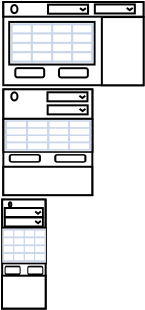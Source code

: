 <?xml version="1.0" encoding="UTF-8"?>
<dia:diagram xmlns:dia="http://www.lysator.liu.se/~alla/dia/">
  <dia:layer name="Ozadje" visible="true" connectable="true" active="true">
    <dia:object type="Standard - Box" version="0" id="O0">
      <dia:attribute name="obj_pos">
        <dia:point val="1.15,1.15"/>
      </dia:attribute>
      <dia:attribute name="obj_bb">
        <dia:rectangle val="1.1,1.1;8.2,5.35"/>
      </dia:attribute>
      <dia:attribute name="elem_corner">
        <dia:point val="1.15,1.15"/>
      </dia:attribute>
      <dia:attribute name="elem_width">
        <dia:real val="7"/>
      </dia:attribute>
      <dia:attribute name="elem_height">
        <dia:real val="4.15"/>
      </dia:attribute>
      <dia:attribute name="show_background">
        <dia:boolean val="true"/>
      </dia:attribute>
    </dia:object>
    <dia:object type="Standard - Box" version="0" id="O1">
      <dia:attribute name="obj_pos">
        <dia:point val="1.153,1.138"/>
      </dia:attribute>
      <dia:attribute name="obj_bb">
        <dia:rectangle val="1.103,1.088;8.212,1.922"/>
      </dia:attribute>
      <dia:attribute name="elem_corner">
        <dia:point val="1.153,1.138"/>
      </dia:attribute>
      <dia:attribute name="elem_width">
        <dia:real val="7.01"/>
      </dia:attribute>
      <dia:attribute name="elem_height">
        <dia:real val="0.734"/>
      </dia:attribute>
      <dia:attribute name="show_background">
        <dia:boolean val="true"/>
      </dia:attribute>
    </dia:object>
    <dia:object type="Standard - Box" version="0" id="O2">
      <dia:attribute name="obj_pos">
        <dia:point val="6.078,1.892"/>
      </dia:attribute>
      <dia:attribute name="obj_bb">
        <dia:rectangle val="6.028,1.842;8.218,5.352"/>
      </dia:attribute>
      <dia:attribute name="elem_corner">
        <dia:point val="6.078,1.892"/>
      </dia:attribute>
      <dia:attribute name="elem_width">
        <dia:real val="2.09"/>
      </dia:attribute>
      <dia:attribute name="elem_height">
        <dia:real val="3.41"/>
      </dia:attribute>
      <dia:attribute name="show_background">
        <dia:boolean val="true"/>
      </dia:attribute>
    </dia:object>
    <dia:group>
      <dia:attribute name="meta">
        <dia:composite type="dict"/>
      </dia:attribute>
      <dia:attribute name="matrix"/>
      <dia:object type="Standard - Box" version="0" id="O3">
        <dia:attribute name="obj_pos">
          <dia:point val="1.446,2.134"/>
        </dia:attribute>
        <dia:attribute name="obj_bb">
          <dia:rectangle val="1.396,2.084;5.763,4.315"/>
        </dia:attribute>
        <dia:attribute name="elem_corner">
          <dia:point val="1.446,2.134"/>
        </dia:attribute>
        <dia:attribute name="elem_width">
          <dia:real val="4.267"/>
        </dia:attribute>
        <dia:attribute name="elem_height">
          <dia:real val="2.131"/>
        </dia:attribute>
        <dia:attribute name="show_background">
          <dia:boolean val="true"/>
        </dia:attribute>
      </dia:object>
      <dia:object type="Standard - Box" version="0" id="O4">
        <dia:attribute name="obj_pos">
          <dia:point val="3.934,4.448"/>
        </dia:attribute>
        <dia:attribute name="obj_bb">
          <dia:rectangle val="3.884,4.398;5.427,4.96"/>
        </dia:attribute>
        <dia:attribute name="elem_corner">
          <dia:point val="3.934,4.448"/>
        </dia:attribute>
        <dia:attribute name="elem_width">
          <dia:real val="1.443"/>
        </dia:attribute>
        <dia:attribute name="elem_height">
          <dia:real val="0.462"/>
        </dia:attribute>
        <dia:attribute name="show_background">
          <dia:boolean val="true"/>
        </dia:attribute>
        <dia:attribute name="line_join">
          <dia:enum val="1"/>
        </dia:attribute>
        <dia:attribute name="corner_radius">
          <dia:real val="0.1"/>
        </dia:attribute>
      </dia:object>
      <dia:object type="Standard - Box" version="0" id="O5">
        <dia:attribute name="obj_pos">
          <dia:point val="1.751,4.443"/>
        </dia:attribute>
        <dia:attribute name="obj_bb">
          <dia:rectangle val="1.701,4.393;3.244,4.955"/>
        </dia:attribute>
        <dia:attribute name="elem_corner">
          <dia:point val="1.751,4.443"/>
        </dia:attribute>
        <dia:attribute name="elem_width">
          <dia:real val="1.443"/>
        </dia:attribute>
        <dia:attribute name="elem_height">
          <dia:real val="0.462"/>
        </dia:attribute>
        <dia:attribute name="show_background">
          <dia:boolean val="true"/>
        </dia:attribute>
        <dia:attribute name="line_join">
          <dia:enum val="1"/>
        </dia:attribute>
        <dia:attribute name="corner_radius">
          <dia:real val="0.1"/>
        </dia:attribute>
      </dia:object>
      <dia:group>
        <dia:attribute name="meta">
          <dia:composite type="dict"/>
        </dia:attribute>
        <dia:attribute name="matrix"/>
        <dia:group>
          <dia:attribute name="meta">
            <dia:composite type="dict"/>
          </dia:attribute>
          <dia:attribute name="matrix">
            <dia:matrix xx="1.029" xy="0" yx="0" yy="1" x0="-2.26" y0="-0.2"/>
          </dia:attribute>
          <dia:object type="Standard - Box" version="0" id="O6">
            <dia:attribute name="obj_pos">
              <dia:point val="3.721,2.456"/>
            </dia:attribute>
            <dia:attribute name="obj_bb">
              <dia:rectangle val="3.671,2.406;4.751,2.973"/>
            </dia:attribute>
            <dia:attribute name="elem_corner">
              <dia:point val="3.721,2.456"/>
            </dia:attribute>
            <dia:attribute name="elem_width">
              <dia:real val="0.981"/>
            </dia:attribute>
            <dia:attribute name="elem_height">
              <dia:real val="0.467"/>
            </dia:attribute>
            <dia:attribute name="border_color">
              <dia:color val="#cbd6eaff"/>
            </dia:attribute>
            <dia:attribute name="show_background">
              <dia:boolean val="true"/>
            </dia:attribute>
          </dia:object>
          <dia:object type="Standard - Box" version="0" id="O7">
            <dia:attribute name="obj_pos">
              <dia:point val="5.685,2.456"/>
            </dia:attribute>
            <dia:attribute name="obj_bb">
              <dia:rectangle val="5.635,2.406;6.716,2.973"/>
            </dia:attribute>
            <dia:attribute name="elem_corner">
              <dia:point val="5.685,2.456"/>
            </dia:attribute>
            <dia:attribute name="elem_width">
              <dia:real val="0.981"/>
            </dia:attribute>
            <dia:attribute name="elem_height">
              <dia:real val="0.467"/>
            </dia:attribute>
            <dia:attribute name="border_color">
              <dia:color val="#cbd6eaff"/>
            </dia:attribute>
            <dia:attribute name="show_background">
              <dia:boolean val="true"/>
            </dia:attribute>
          </dia:object>
          <dia:object type="Standard - Box" version="0" id="O8">
            <dia:attribute name="obj_pos">
              <dia:point val="4.703,2.456"/>
            </dia:attribute>
            <dia:attribute name="obj_bb">
              <dia:rectangle val="4.653,2.406;5.734,2.973"/>
            </dia:attribute>
            <dia:attribute name="elem_corner">
              <dia:point val="4.703,2.456"/>
            </dia:attribute>
            <dia:attribute name="elem_width">
              <dia:real val="0.981"/>
            </dia:attribute>
            <dia:attribute name="elem_height">
              <dia:real val="0.467"/>
            </dia:attribute>
            <dia:attribute name="border_color">
              <dia:color val="#cbd6eaff"/>
            </dia:attribute>
            <dia:attribute name="show_background">
              <dia:boolean val="true"/>
            </dia:attribute>
          </dia:object>
          <dia:object type="Standard - Box" version="0" id="O9">
            <dia:attribute name="obj_pos">
              <dia:point val="6.659,2.456"/>
            </dia:attribute>
            <dia:attribute name="obj_bb">
              <dia:rectangle val="6.609,2.406;7.689,2.973"/>
            </dia:attribute>
            <dia:attribute name="elem_corner">
              <dia:point val="6.659,2.456"/>
            </dia:attribute>
            <dia:attribute name="elem_width">
              <dia:real val="0.981"/>
            </dia:attribute>
            <dia:attribute name="elem_height">
              <dia:real val="0.467"/>
            </dia:attribute>
            <dia:attribute name="border_color">
              <dia:color val="#cbd6eaff"/>
            </dia:attribute>
            <dia:attribute name="show_background">
              <dia:boolean val="true"/>
            </dia:attribute>
          </dia:object>
        </dia:group>
        <dia:group>
          <dia:attribute name="meta">
            <dia:composite type="dict"/>
          </dia:attribute>
          <dia:attribute name="matrix">
            <dia:matrix xx="1.029" xy="0" yx="0" yy="1" x0="-2.26" y0="0.718"/>
          </dia:attribute>
          <dia:object type="Standard - Box" version="0" id="O10">
            <dia:attribute name="obj_pos">
              <dia:point val="3.721,2.456"/>
            </dia:attribute>
            <dia:attribute name="obj_bb">
              <dia:rectangle val="3.671,2.406;4.751,2.973"/>
            </dia:attribute>
            <dia:attribute name="elem_corner">
              <dia:point val="3.721,2.456"/>
            </dia:attribute>
            <dia:attribute name="elem_width">
              <dia:real val="0.981"/>
            </dia:attribute>
            <dia:attribute name="elem_height">
              <dia:real val="0.467"/>
            </dia:attribute>
            <dia:attribute name="border_color">
              <dia:color val="#cbd6eaff"/>
            </dia:attribute>
            <dia:attribute name="show_background">
              <dia:boolean val="true"/>
            </dia:attribute>
          </dia:object>
          <dia:object type="Standard - Box" version="0" id="O11">
            <dia:attribute name="obj_pos">
              <dia:point val="5.685,2.456"/>
            </dia:attribute>
            <dia:attribute name="obj_bb">
              <dia:rectangle val="5.635,2.406;6.716,2.973"/>
            </dia:attribute>
            <dia:attribute name="elem_corner">
              <dia:point val="5.685,2.456"/>
            </dia:attribute>
            <dia:attribute name="elem_width">
              <dia:real val="0.981"/>
            </dia:attribute>
            <dia:attribute name="elem_height">
              <dia:real val="0.467"/>
            </dia:attribute>
            <dia:attribute name="border_color">
              <dia:color val="#cbd6eaff"/>
            </dia:attribute>
            <dia:attribute name="show_background">
              <dia:boolean val="true"/>
            </dia:attribute>
          </dia:object>
          <dia:object type="Standard - Box" version="0" id="O12">
            <dia:attribute name="obj_pos">
              <dia:point val="4.703,2.456"/>
            </dia:attribute>
            <dia:attribute name="obj_bb">
              <dia:rectangle val="4.653,2.406;5.734,2.973"/>
            </dia:attribute>
            <dia:attribute name="elem_corner">
              <dia:point val="4.703,2.456"/>
            </dia:attribute>
            <dia:attribute name="elem_width">
              <dia:real val="0.981"/>
            </dia:attribute>
            <dia:attribute name="elem_height">
              <dia:real val="0.467"/>
            </dia:attribute>
            <dia:attribute name="border_color">
              <dia:color val="#cbd6eaff"/>
            </dia:attribute>
            <dia:attribute name="show_background">
              <dia:boolean val="true"/>
            </dia:attribute>
          </dia:object>
          <dia:object type="Standard - Box" version="0" id="O13">
            <dia:attribute name="obj_pos">
              <dia:point val="6.659,2.456"/>
            </dia:attribute>
            <dia:attribute name="obj_bb">
              <dia:rectangle val="6.609,2.406;7.689,2.973"/>
            </dia:attribute>
            <dia:attribute name="elem_corner">
              <dia:point val="6.659,2.456"/>
            </dia:attribute>
            <dia:attribute name="elem_width">
              <dia:real val="0.981"/>
            </dia:attribute>
            <dia:attribute name="elem_height">
              <dia:real val="0.467"/>
            </dia:attribute>
            <dia:attribute name="border_color">
              <dia:color val="#cbd6eaff"/>
            </dia:attribute>
            <dia:attribute name="show_background">
              <dia:boolean val="true"/>
            </dia:attribute>
          </dia:object>
        </dia:group>
        <dia:group>
          <dia:attribute name="meta">
            <dia:composite type="dict"/>
          </dia:attribute>
          <dia:attribute name="matrix">
            <dia:matrix xx="1.029" xy="0" yx="0" yy="1" x0="-2.26" y0="0.256"/>
          </dia:attribute>
          <dia:object type="Standard - Box" version="0" id="O14">
            <dia:attribute name="obj_pos">
              <dia:point val="3.721,2.456"/>
            </dia:attribute>
            <dia:attribute name="obj_bb">
              <dia:rectangle val="3.671,2.406;4.751,2.973"/>
            </dia:attribute>
            <dia:attribute name="elem_corner">
              <dia:point val="3.721,2.456"/>
            </dia:attribute>
            <dia:attribute name="elem_width">
              <dia:real val="0.981"/>
            </dia:attribute>
            <dia:attribute name="elem_height">
              <dia:real val="0.467"/>
            </dia:attribute>
            <dia:attribute name="border_color">
              <dia:color val="#cbd6eaff"/>
            </dia:attribute>
            <dia:attribute name="show_background">
              <dia:boolean val="true"/>
            </dia:attribute>
          </dia:object>
          <dia:object type="Standard - Box" version="0" id="O15">
            <dia:attribute name="obj_pos">
              <dia:point val="5.685,2.456"/>
            </dia:attribute>
            <dia:attribute name="obj_bb">
              <dia:rectangle val="5.635,2.406;6.716,2.973"/>
            </dia:attribute>
            <dia:attribute name="elem_corner">
              <dia:point val="5.685,2.456"/>
            </dia:attribute>
            <dia:attribute name="elem_width">
              <dia:real val="0.981"/>
            </dia:attribute>
            <dia:attribute name="elem_height">
              <dia:real val="0.467"/>
            </dia:attribute>
            <dia:attribute name="border_color">
              <dia:color val="#cbd6eaff"/>
            </dia:attribute>
            <dia:attribute name="show_background">
              <dia:boolean val="true"/>
            </dia:attribute>
          </dia:object>
          <dia:object type="Standard - Box" version="0" id="O16">
            <dia:attribute name="obj_pos">
              <dia:point val="4.703,2.456"/>
            </dia:attribute>
            <dia:attribute name="obj_bb">
              <dia:rectangle val="4.653,2.406;5.734,2.973"/>
            </dia:attribute>
            <dia:attribute name="elem_corner">
              <dia:point val="4.703,2.456"/>
            </dia:attribute>
            <dia:attribute name="elem_width">
              <dia:real val="0.981"/>
            </dia:attribute>
            <dia:attribute name="elem_height">
              <dia:real val="0.467"/>
            </dia:attribute>
            <dia:attribute name="border_color">
              <dia:color val="#cbd6eaff"/>
            </dia:attribute>
            <dia:attribute name="show_background">
              <dia:boolean val="true"/>
            </dia:attribute>
          </dia:object>
          <dia:object type="Standard - Box" version="0" id="O17">
            <dia:attribute name="obj_pos">
              <dia:point val="6.659,2.456"/>
            </dia:attribute>
            <dia:attribute name="obj_bb">
              <dia:rectangle val="6.609,2.406;7.689,2.973"/>
            </dia:attribute>
            <dia:attribute name="elem_corner">
              <dia:point val="6.659,2.456"/>
            </dia:attribute>
            <dia:attribute name="elem_width">
              <dia:real val="0.981"/>
            </dia:attribute>
            <dia:attribute name="elem_height">
              <dia:real val="0.467"/>
            </dia:attribute>
            <dia:attribute name="border_color">
              <dia:color val="#cbd6eaff"/>
            </dia:attribute>
            <dia:attribute name="show_background">
              <dia:boolean val="true"/>
            </dia:attribute>
          </dia:object>
        </dia:group>
        <dia:group>
          <dia:attribute name="meta">
            <dia:composite type="dict"/>
          </dia:attribute>
          <dia:attribute name="matrix">
            <dia:matrix xx="1.029" xy="0" yx="0" yy="1" x0="-2.26" y0="1.195"/>
          </dia:attribute>
          <dia:object type="Standard - Box" version="0" id="O18">
            <dia:attribute name="obj_pos">
              <dia:point val="3.721,2.456"/>
            </dia:attribute>
            <dia:attribute name="obj_bb">
              <dia:rectangle val="3.671,2.406;4.751,2.973"/>
            </dia:attribute>
            <dia:attribute name="elem_corner">
              <dia:point val="3.721,2.456"/>
            </dia:attribute>
            <dia:attribute name="elem_width">
              <dia:real val="0.981"/>
            </dia:attribute>
            <dia:attribute name="elem_height">
              <dia:real val="0.467"/>
            </dia:attribute>
            <dia:attribute name="border_color">
              <dia:color val="#cbd6eaff"/>
            </dia:attribute>
            <dia:attribute name="show_background">
              <dia:boolean val="true"/>
            </dia:attribute>
          </dia:object>
          <dia:object type="Standard - Box" version="0" id="O19">
            <dia:attribute name="obj_pos">
              <dia:point val="5.685,2.456"/>
            </dia:attribute>
            <dia:attribute name="obj_bb">
              <dia:rectangle val="5.635,2.406;6.716,2.973"/>
            </dia:attribute>
            <dia:attribute name="elem_corner">
              <dia:point val="5.685,2.456"/>
            </dia:attribute>
            <dia:attribute name="elem_width">
              <dia:real val="0.981"/>
            </dia:attribute>
            <dia:attribute name="elem_height">
              <dia:real val="0.467"/>
            </dia:attribute>
            <dia:attribute name="border_color">
              <dia:color val="#cbd6eaff"/>
            </dia:attribute>
            <dia:attribute name="show_background">
              <dia:boolean val="true"/>
            </dia:attribute>
          </dia:object>
          <dia:object type="Standard - Box" version="0" id="O20">
            <dia:attribute name="obj_pos">
              <dia:point val="4.703,2.456"/>
            </dia:attribute>
            <dia:attribute name="obj_bb">
              <dia:rectangle val="4.653,2.406;5.734,2.973"/>
            </dia:attribute>
            <dia:attribute name="elem_corner">
              <dia:point val="4.703,2.456"/>
            </dia:attribute>
            <dia:attribute name="elem_width">
              <dia:real val="0.981"/>
            </dia:attribute>
            <dia:attribute name="elem_height">
              <dia:real val="0.467"/>
            </dia:attribute>
            <dia:attribute name="border_color">
              <dia:color val="#cbd6eaff"/>
            </dia:attribute>
            <dia:attribute name="show_background">
              <dia:boolean val="true"/>
            </dia:attribute>
          </dia:object>
          <dia:object type="Standard - Box" version="0" id="O21">
            <dia:attribute name="obj_pos">
              <dia:point val="6.659,2.456"/>
            </dia:attribute>
            <dia:attribute name="obj_bb">
              <dia:rectangle val="6.609,2.406;7.689,2.973"/>
            </dia:attribute>
            <dia:attribute name="elem_corner">
              <dia:point val="6.659,2.456"/>
            </dia:attribute>
            <dia:attribute name="elem_width">
              <dia:real val="0.981"/>
            </dia:attribute>
            <dia:attribute name="elem_height">
              <dia:real val="0.467"/>
            </dia:attribute>
            <dia:attribute name="border_color">
              <dia:color val="#cbd6eaff"/>
            </dia:attribute>
            <dia:attribute name="show_background">
              <dia:boolean val="true"/>
            </dia:attribute>
          </dia:object>
        </dia:group>
      </dia:group>
    </dia:group>
    <dia:group>
      <dia:attribute name="meta">
        <dia:composite type="dict"/>
      </dia:attribute>
      <dia:attribute name="matrix"/>
      <dia:object type="Standard - Box" version="0" id="O22">
        <dia:attribute name="obj_pos">
          <dia:point val="3.387,1.271"/>
        </dia:attribute>
        <dia:attribute name="obj_bb">
          <dia:rectangle val="3.337,1.221;5.437,1.773"/>
        </dia:attribute>
        <dia:attribute name="elem_corner">
          <dia:point val="3.387,1.271"/>
        </dia:attribute>
        <dia:attribute name="elem_width">
          <dia:real val="2.0"/>
        </dia:attribute>
        <dia:attribute name="elem_height">
          <dia:real val="0.452"/>
        </dia:attribute>
        <dia:attribute name="show_background">
          <dia:boolean val="true"/>
        </dia:attribute>
      </dia:object>
      <dia:object type="Standard - PolyLine" version="0" id="O23">
        <dia:attribute name="obj_pos">
          <dia:point val="4.984,1.446"/>
        </dia:attribute>
        <dia:attribute name="obj_bb">
          <dia:rectangle val="4.914,1.375;5.347,1.622"/>
        </dia:attribute>
        <dia:attribute name="poly_points">
          <dia:point val="4.984,1.446"/>
          <dia:point val="5.133,1.559"/>
          <dia:point val="5.277,1.446"/>
        </dia:attribute>
      </dia:object>
    </dia:group>
    <dia:group>
      <dia:attribute name="meta">
        <dia:composite type="dict"/>
      </dia:attribute>
      <dia:attribute name="matrix"/>
      <dia:object type="Standard - Box" version="0" id="O24">
        <dia:attribute name="obj_pos">
          <dia:point val="5.726,1.259"/>
        </dia:attribute>
        <dia:attribute name="obj_bb">
          <dia:rectangle val="5.676,1.209;7.776,1.761"/>
        </dia:attribute>
        <dia:attribute name="elem_corner">
          <dia:point val="5.726,1.259"/>
        </dia:attribute>
        <dia:attribute name="elem_width">
          <dia:real val="2.0"/>
        </dia:attribute>
        <dia:attribute name="elem_height">
          <dia:real val="0.452"/>
        </dia:attribute>
        <dia:attribute name="show_background">
          <dia:boolean val="true"/>
        </dia:attribute>
      </dia:object>
      <dia:object type="Standard - PolyLine" version="0" id="O25">
        <dia:attribute name="obj_pos">
          <dia:point val="7.323,1.434"/>
        </dia:attribute>
        <dia:attribute name="obj_bb">
          <dia:rectangle val="7.253,1.363;7.686,1.61"/>
        </dia:attribute>
        <dia:attribute name="poly_points">
          <dia:point val="7.323,1.434"/>
          <dia:point val="7.472,1.546"/>
          <dia:point val="7.616,1.434"/>
        </dia:attribute>
      </dia:object>
    </dia:group>
    <dia:object type="Standard - Ellipse" version="0" id="O26">
      <dia:attribute name="obj_pos">
        <dia:point val="1.546,1.29"/>
      </dia:attribute>
      <dia:attribute name="obj_bb">
        <dia:rectangle val="1.496,1.24;1.906,1.747"/>
      </dia:attribute>
      <dia:attribute name="elem_corner">
        <dia:point val="1.546,1.29"/>
      </dia:attribute>
      <dia:attribute name="elem_width">
        <dia:real val="0.311"/>
      </dia:attribute>
      <dia:attribute name="elem_height">
        <dia:real val="0.407"/>
      </dia:attribute>
    </dia:object>
    <dia:object type="Standard - Box" version="0" id="O27">
      <dia:attribute name="obj_pos">
        <dia:point val="1.152,5.516"/>
      </dia:attribute>
      <dia:attribute name="obj_bb">
        <dia:rectangle val="1.102,5.466;5.652,10.842"/>
      </dia:attribute>
      <dia:attribute name="elem_corner">
        <dia:point val="1.152,5.516"/>
      </dia:attribute>
      <dia:attribute name="elem_width">
        <dia:real val="4.45"/>
      </dia:attribute>
      <dia:attribute name="elem_height">
        <dia:real val="5.276"/>
      </dia:attribute>
      <dia:attribute name="show_background">
        <dia:boolean val="true"/>
      </dia:attribute>
    </dia:object>
    <dia:object type="Standard - Box" version="0" id="O28">
      <dia:attribute name="obj_pos">
        <dia:point val="1.155,5.503"/>
      </dia:attribute>
      <dia:attribute name="obj_bb">
        <dia:rectangle val="1.105,5.453;5.652,7.024"/>
      </dia:attribute>
      <dia:attribute name="elem_corner">
        <dia:point val="1.155,5.503"/>
      </dia:attribute>
      <dia:attribute name="elem_width">
        <dia:real val="4.447"/>
      </dia:attribute>
      <dia:attribute name="elem_height">
        <dia:real val="1.471"/>
      </dia:attribute>
      <dia:attribute name="show_background">
        <dia:boolean val="true"/>
      </dia:attribute>
    </dia:object>
    <dia:object type="Standard - Box" version="0" id="O29">
      <dia:attribute name="obj_pos">
        <dia:point val="1.15,9.376"/>
      </dia:attribute>
      <dia:attribute name="obj_bb">
        <dia:rectangle val="1.1,9.326;5.647,10.845"/>
      </dia:attribute>
      <dia:attribute name="elem_corner">
        <dia:point val="1.15,9.376"/>
      </dia:attribute>
      <dia:attribute name="elem_width">
        <dia:real val="4.447"/>
      </dia:attribute>
      <dia:attribute name="elem_height">
        <dia:real val="1.419"/>
      </dia:attribute>
      <dia:attribute name="show_background">
        <dia:boolean val="true"/>
      </dia:attribute>
    </dia:object>
    <dia:group>
      <dia:attribute name="meta">
        <dia:composite type="dict"/>
      </dia:attribute>
      <dia:attribute name="matrix">
        <dia:matrix xx="1.043" xy="0" yx="0" yy="0.773" x0="-0.355" y0="1.968"/>
      </dia:attribute>
      <dia:object type="Standard - Box" version="0" id="O30">
        <dia:attribute name="obj_pos">
          <dia:point val="1.448,6.499"/>
        </dia:attribute>
        <dia:attribute name="obj_bb">
          <dia:rectangle val="1.398,6.449;5.765,8.68"/>
        </dia:attribute>
        <dia:attribute name="elem_corner">
          <dia:point val="1.448,6.499"/>
        </dia:attribute>
        <dia:attribute name="elem_width">
          <dia:real val="4.267"/>
        </dia:attribute>
        <dia:attribute name="elem_height">
          <dia:real val="2.131"/>
        </dia:attribute>
        <dia:attribute name="show_background">
          <dia:boolean val="true"/>
        </dia:attribute>
      </dia:object>
      <dia:object type="Standard - Box" version="0" id="O31">
        <dia:attribute name="obj_pos">
          <dia:point val="3.936,8.813"/>
        </dia:attribute>
        <dia:attribute name="obj_bb">
          <dia:rectangle val="3.886,8.763;5.429,9.326"/>
        </dia:attribute>
        <dia:attribute name="elem_corner">
          <dia:point val="3.936,8.813"/>
        </dia:attribute>
        <dia:attribute name="elem_width">
          <dia:real val="1.443"/>
        </dia:attribute>
        <dia:attribute name="elem_height">
          <dia:real val="0.462"/>
        </dia:attribute>
        <dia:attribute name="show_background">
          <dia:boolean val="true"/>
        </dia:attribute>
        <dia:attribute name="line_join">
          <dia:enum val="1"/>
        </dia:attribute>
        <dia:attribute name="corner_radius">
          <dia:real val="0.1"/>
        </dia:attribute>
      </dia:object>
      <dia:object type="Standard - Box" version="0" id="O32">
        <dia:attribute name="obj_pos">
          <dia:point val="1.754,8.808"/>
        </dia:attribute>
        <dia:attribute name="obj_bb">
          <dia:rectangle val="1.704,8.758;3.247,9.321"/>
        </dia:attribute>
        <dia:attribute name="elem_corner">
          <dia:point val="1.754,8.808"/>
        </dia:attribute>
        <dia:attribute name="elem_width">
          <dia:real val="1.443"/>
        </dia:attribute>
        <dia:attribute name="elem_height">
          <dia:real val="0.462"/>
        </dia:attribute>
        <dia:attribute name="show_background">
          <dia:boolean val="true"/>
        </dia:attribute>
        <dia:attribute name="line_join">
          <dia:enum val="1"/>
        </dia:attribute>
        <dia:attribute name="corner_radius">
          <dia:real val="0.1"/>
        </dia:attribute>
      </dia:object>
      <dia:group>
        <dia:attribute name="meta">
          <dia:composite type="dict"/>
        </dia:attribute>
        <dia:attribute name="matrix"/>
        <dia:group>
          <dia:attribute name="meta">
            <dia:composite type="dict"/>
          </dia:attribute>
          <dia:attribute name="matrix">
            <dia:matrix xx="1.029" xy="0" yx="0" yy="1" x0="-2.257" y0="4.165"/>
          </dia:attribute>
          <dia:object type="Standard - Box" version="0" id="O33">
            <dia:attribute name="obj_pos">
              <dia:point val="3.721,2.456"/>
            </dia:attribute>
            <dia:attribute name="obj_bb">
              <dia:rectangle val="3.671,2.406;4.751,2.973"/>
            </dia:attribute>
            <dia:attribute name="elem_corner">
              <dia:point val="3.721,2.456"/>
            </dia:attribute>
            <dia:attribute name="elem_width">
              <dia:real val="0.981"/>
            </dia:attribute>
            <dia:attribute name="elem_height">
              <dia:real val="0.467"/>
            </dia:attribute>
            <dia:attribute name="border_color">
              <dia:color val="#cbd6eaff"/>
            </dia:attribute>
            <dia:attribute name="show_background">
              <dia:boolean val="true"/>
            </dia:attribute>
          </dia:object>
          <dia:object type="Standard - Box" version="0" id="O34">
            <dia:attribute name="obj_pos">
              <dia:point val="5.685,2.456"/>
            </dia:attribute>
            <dia:attribute name="obj_bb">
              <dia:rectangle val="5.635,2.406;6.716,2.973"/>
            </dia:attribute>
            <dia:attribute name="elem_corner">
              <dia:point val="5.685,2.456"/>
            </dia:attribute>
            <dia:attribute name="elem_width">
              <dia:real val="0.981"/>
            </dia:attribute>
            <dia:attribute name="elem_height">
              <dia:real val="0.467"/>
            </dia:attribute>
            <dia:attribute name="border_color">
              <dia:color val="#cbd6eaff"/>
            </dia:attribute>
            <dia:attribute name="show_background">
              <dia:boolean val="true"/>
            </dia:attribute>
          </dia:object>
          <dia:object type="Standard - Box" version="0" id="O35">
            <dia:attribute name="obj_pos">
              <dia:point val="4.703,2.456"/>
            </dia:attribute>
            <dia:attribute name="obj_bb">
              <dia:rectangle val="4.653,2.406;5.734,2.973"/>
            </dia:attribute>
            <dia:attribute name="elem_corner">
              <dia:point val="4.703,2.456"/>
            </dia:attribute>
            <dia:attribute name="elem_width">
              <dia:real val="0.981"/>
            </dia:attribute>
            <dia:attribute name="elem_height">
              <dia:real val="0.467"/>
            </dia:attribute>
            <dia:attribute name="border_color">
              <dia:color val="#cbd6eaff"/>
            </dia:attribute>
            <dia:attribute name="show_background">
              <dia:boolean val="true"/>
            </dia:attribute>
          </dia:object>
          <dia:object type="Standard - Box" version="0" id="O36">
            <dia:attribute name="obj_pos">
              <dia:point val="6.659,2.456"/>
            </dia:attribute>
            <dia:attribute name="obj_bb">
              <dia:rectangle val="6.609,2.406;7.689,2.973"/>
            </dia:attribute>
            <dia:attribute name="elem_corner">
              <dia:point val="6.659,2.456"/>
            </dia:attribute>
            <dia:attribute name="elem_width">
              <dia:real val="0.981"/>
            </dia:attribute>
            <dia:attribute name="elem_height">
              <dia:real val="0.467"/>
            </dia:attribute>
            <dia:attribute name="border_color">
              <dia:color val="#cbd6eaff"/>
            </dia:attribute>
            <dia:attribute name="show_background">
              <dia:boolean val="true"/>
            </dia:attribute>
          </dia:object>
        </dia:group>
        <dia:group>
          <dia:attribute name="meta">
            <dia:composite type="dict"/>
          </dia:attribute>
          <dia:attribute name="matrix">
            <dia:matrix xx="1.029" xy="0" yx="0" yy="1" x0="-2.257" y0="5.084"/>
          </dia:attribute>
          <dia:object type="Standard - Box" version="0" id="O37">
            <dia:attribute name="obj_pos">
              <dia:point val="3.721,2.456"/>
            </dia:attribute>
            <dia:attribute name="obj_bb">
              <dia:rectangle val="3.671,2.406;4.751,2.973"/>
            </dia:attribute>
            <dia:attribute name="elem_corner">
              <dia:point val="3.721,2.456"/>
            </dia:attribute>
            <dia:attribute name="elem_width">
              <dia:real val="0.981"/>
            </dia:attribute>
            <dia:attribute name="elem_height">
              <dia:real val="0.467"/>
            </dia:attribute>
            <dia:attribute name="border_color">
              <dia:color val="#cbd6eaff"/>
            </dia:attribute>
            <dia:attribute name="show_background">
              <dia:boolean val="true"/>
            </dia:attribute>
          </dia:object>
          <dia:object type="Standard - Box" version="0" id="O38">
            <dia:attribute name="obj_pos">
              <dia:point val="5.685,2.456"/>
            </dia:attribute>
            <dia:attribute name="obj_bb">
              <dia:rectangle val="5.635,2.406;6.716,2.973"/>
            </dia:attribute>
            <dia:attribute name="elem_corner">
              <dia:point val="5.685,2.456"/>
            </dia:attribute>
            <dia:attribute name="elem_width">
              <dia:real val="0.981"/>
            </dia:attribute>
            <dia:attribute name="elem_height">
              <dia:real val="0.467"/>
            </dia:attribute>
            <dia:attribute name="border_color">
              <dia:color val="#cbd6eaff"/>
            </dia:attribute>
            <dia:attribute name="show_background">
              <dia:boolean val="true"/>
            </dia:attribute>
          </dia:object>
          <dia:object type="Standard - Box" version="0" id="O39">
            <dia:attribute name="obj_pos">
              <dia:point val="4.703,2.456"/>
            </dia:attribute>
            <dia:attribute name="obj_bb">
              <dia:rectangle val="4.653,2.406;5.734,2.973"/>
            </dia:attribute>
            <dia:attribute name="elem_corner">
              <dia:point val="4.703,2.456"/>
            </dia:attribute>
            <dia:attribute name="elem_width">
              <dia:real val="0.981"/>
            </dia:attribute>
            <dia:attribute name="elem_height">
              <dia:real val="0.467"/>
            </dia:attribute>
            <dia:attribute name="border_color">
              <dia:color val="#cbd6eaff"/>
            </dia:attribute>
            <dia:attribute name="show_background">
              <dia:boolean val="true"/>
            </dia:attribute>
          </dia:object>
          <dia:object type="Standard - Box" version="0" id="O40">
            <dia:attribute name="obj_pos">
              <dia:point val="6.659,2.456"/>
            </dia:attribute>
            <dia:attribute name="obj_bb">
              <dia:rectangle val="6.609,2.406;7.689,2.973"/>
            </dia:attribute>
            <dia:attribute name="elem_corner">
              <dia:point val="6.659,2.456"/>
            </dia:attribute>
            <dia:attribute name="elem_width">
              <dia:real val="0.981"/>
            </dia:attribute>
            <dia:attribute name="elem_height">
              <dia:real val="0.467"/>
            </dia:attribute>
            <dia:attribute name="border_color">
              <dia:color val="#cbd6eaff"/>
            </dia:attribute>
            <dia:attribute name="show_background">
              <dia:boolean val="true"/>
            </dia:attribute>
          </dia:object>
        </dia:group>
        <dia:group>
          <dia:attribute name="meta">
            <dia:composite type="dict"/>
          </dia:attribute>
          <dia:attribute name="matrix">
            <dia:matrix xx="1.029" xy="0" yx="0" yy="1" x0="-2.257" y0="4.621"/>
          </dia:attribute>
          <dia:object type="Standard - Box" version="0" id="O41">
            <dia:attribute name="obj_pos">
              <dia:point val="3.721,2.456"/>
            </dia:attribute>
            <dia:attribute name="obj_bb">
              <dia:rectangle val="3.671,2.406;4.751,2.973"/>
            </dia:attribute>
            <dia:attribute name="elem_corner">
              <dia:point val="3.721,2.456"/>
            </dia:attribute>
            <dia:attribute name="elem_width">
              <dia:real val="0.981"/>
            </dia:attribute>
            <dia:attribute name="elem_height">
              <dia:real val="0.467"/>
            </dia:attribute>
            <dia:attribute name="border_color">
              <dia:color val="#cbd6eaff"/>
            </dia:attribute>
            <dia:attribute name="show_background">
              <dia:boolean val="true"/>
            </dia:attribute>
          </dia:object>
          <dia:object type="Standard - Box" version="0" id="O42">
            <dia:attribute name="obj_pos">
              <dia:point val="5.685,2.456"/>
            </dia:attribute>
            <dia:attribute name="obj_bb">
              <dia:rectangle val="5.635,2.406;6.716,2.973"/>
            </dia:attribute>
            <dia:attribute name="elem_corner">
              <dia:point val="5.685,2.456"/>
            </dia:attribute>
            <dia:attribute name="elem_width">
              <dia:real val="0.981"/>
            </dia:attribute>
            <dia:attribute name="elem_height">
              <dia:real val="0.467"/>
            </dia:attribute>
            <dia:attribute name="border_color">
              <dia:color val="#cbd6eaff"/>
            </dia:attribute>
            <dia:attribute name="show_background">
              <dia:boolean val="true"/>
            </dia:attribute>
          </dia:object>
          <dia:object type="Standard - Box" version="0" id="O43">
            <dia:attribute name="obj_pos">
              <dia:point val="4.703,2.456"/>
            </dia:attribute>
            <dia:attribute name="obj_bb">
              <dia:rectangle val="4.653,2.406;5.734,2.973"/>
            </dia:attribute>
            <dia:attribute name="elem_corner">
              <dia:point val="4.703,2.456"/>
            </dia:attribute>
            <dia:attribute name="elem_width">
              <dia:real val="0.981"/>
            </dia:attribute>
            <dia:attribute name="elem_height">
              <dia:real val="0.467"/>
            </dia:attribute>
            <dia:attribute name="border_color">
              <dia:color val="#cbd6eaff"/>
            </dia:attribute>
            <dia:attribute name="show_background">
              <dia:boolean val="true"/>
            </dia:attribute>
          </dia:object>
          <dia:object type="Standard - Box" version="0" id="O44">
            <dia:attribute name="obj_pos">
              <dia:point val="6.659,2.456"/>
            </dia:attribute>
            <dia:attribute name="obj_bb">
              <dia:rectangle val="6.609,2.406;7.689,2.973"/>
            </dia:attribute>
            <dia:attribute name="elem_corner">
              <dia:point val="6.659,2.456"/>
            </dia:attribute>
            <dia:attribute name="elem_width">
              <dia:real val="0.981"/>
            </dia:attribute>
            <dia:attribute name="elem_height">
              <dia:real val="0.467"/>
            </dia:attribute>
            <dia:attribute name="border_color">
              <dia:color val="#cbd6eaff"/>
            </dia:attribute>
            <dia:attribute name="show_background">
              <dia:boolean val="true"/>
            </dia:attribute>
          </dia:object>
        </dia:group>
        <dia:group>
          <dia:attribute name="meta">
            <dia:composite type="dict"/>
          </dia:attribute>
          <dia:attribute name="matrix">
            <dia:matrix xx="1.029" xy="0" yx="0" yy="1" x0="-2.257" y0="5.56"/>
          </dia:attribute>
          <dia:object type="Standard - Box" version="0" id="O45">
            <dia:attribute name="obj_pos">
              <dia:point val="3.721,2.456"/>
            </dia:attribute>
            <dia:attribute name="obj_bb">
              <dia:rectangle val="3.671,2.406;4.751,2.973"/>
            </dia:attribute>
            <dia:attribute name="elem_corner">
              <dia:point val="3.721,2.456"/>
            </dia:attribute>
            <dia:attribute name="elem_width">
              <dia:real val="0.981"/>
            </dia:attribute>
            <dia:attribute name="elem_height">
              <dia:real val="0.467"/>
            </dia:attribute>
            <dia:attribute name="border_color">
              <dia:color val="#cbd6eaff"/>
            </dia:attribute>
            <dia:attribute name="show_background">
              <dia:boolean val="true"/>
            </dia:attribute>
          </dia:object>
          <dia:object type="Standard - Box" version="0" id="O46">
            <dia:attribute name="obj_pos">
              <dia:point val="5.685,2.456"/>
            </dia:attribute>
            <dia:attribute name="obj_bb">
              <dia:rectangle val="5.635,2.406;6.716,2.973"/>
            </dia:attribute>
            <dia:attribute name="elem_corner">
              <dia:point val="5.685,2.456"/>
            </dia:attribute>
            <dia:attribute name="elem_width">
              <dia:real val="0.981"/>
            </dia:attribute>
            <dia:attribute name="elem_height">
              <dia:real val="0.467"/>
            </dia:attribute>
            <dia:attribute name="border_color">
              <dia:color val="#cbd6eaff"/>
            </dia:attribute>
            <dia:attribute name="show_background">
              <dia:boolean val="true"/>
            </dia:attribute>
          </dia:object>
          <dia:object type="Standard - Box" version="0" id="O47">
            <dia:attribute name="obj_pos">
              <dia:point val="4.703,2.456"/>
            </dia:attribute>
            <dia:attribute name="obj_bb">
              <dia:rectangle val="4.653,2.406;5.734,2.973"/>
            </dia:attribute>
            <dia:attribute name="elem_corner">
              <dia:point val="4.703,2.456"/>
            </dia:attribute>
            <dia:attribute name="elem_width">
              <dia:real val="0.981"/>
            </dia:attribute>
            <dia:attribute name="elem_height">
              <dia:real val="0.467"/>
            </dia:attribute>
            <dia:attribute name="border_color">
              <dia:color val="#cbd6eaff"/>
            </dia:attribute>
            <dia:attribute name="show_background">
              <dia:boolean val="true"/>
            </dia:attribute>
          </dia:object>
          <dia:object type="Standard - Box" version="0" id="O48">
            <dia:attribute name="obj_pos">
              <dia:point val="6.659,2.456"/>
            </dia:attribute>
            <dia:attribute name="obj_bb">
              <dia:rectangle val="6.609,2.406;7.689,2.973"/>
            </dia:attribute>
            <dia:attribute name="elem_corner">
              <dia:point val="6.659,2.456"/>
            </dia:attribute>
            <dia:attribute name="elem_width">
              <dia:real val="0.981"/>
            </dia:attribute>
            <dia:attribute name="elem_height">
              <dia:real val="0.467"/>
            </dia:attribute>
            <dia:attribute name="border_color">
              <dia:color val="#cbd6eaff"/>
            </dia:attribute>
            <dia:attribute name="show_background">
              <dia:boolean val="true"/>
            </dia:attribute>
          </dia:object>
        </dia:group>
      </dia:group>
    </dia:group>
    <dia:group>
      <dia:attribute name="meta">
        <dia:composite type="dict"/>
      </dia:attribute>
      <dia:attribute name="matrix"/>
      <dia:object type="Standard - Box" version="0" id="O49">
        <dia:attribute name="obj_pos">
          <dia:point val="3.358,5.652"/>
        </dia:attribute>
        <dia:attribute name="obj_bb">
          <dia:rectangle val="3.308,5.602;5.408,6.154"/>
        </dia:attribute>
        <dia:attribute name="elem_corner">
          <dia:point val="3.358,5.652"/>
        </dia:attribute>
        <dia:attribute name="elem_width">
          <dia:real val="2.0"/>
        </dia:attribute>
        <dia:attribute name="elem_height">
          <dia:real val="0.452"/>
        </dia:attribute>
        <dia:attribute name="show_background">
          <dia:boolean val="true"/>
        </dia:attribute>
      </dia:object>
      <dia:object type="Standard - PolyLine" version="0" id="O50">
        <dia:attribute name="obj_pos">
          <dia:point val="4.955,5.827"/>
        </dia:attribute>
        <dia:attribute name="obj_bb">
          <dia:rectangle val="4.885,5.757;5.318,6.003"/>
        </dia:attribute>
        <dia:attribute name="poly_points">
          <dia:point val="4.955,5.827"/>
          <dia:point val="5.104,5.94"/>
          <dia:point val="5.248,5.827"/>
        </dia:attribute>
      </dia:object>
    </dia:group>
    <dia:group>
      <dia:attribute name="meta">
        <dia:composite type="dict"/>
      </dia:attribute>
      <dia:attribute name="matrix"/>
      <dia:object type="Standard - Box" version="0" id="O51">
        <dia:attribute name="obj_pos">
          <dia:point val="3.368,6.305"/>
        </dia:attribute>
        <dia:attribute name="obj_bb">
          <dia:rectangle val="3.318,6.255;5.418,6.807"/>
        </dia:attribute>
        <dia:attribute name="elem_corner">
          <dia:point val="3.368,6.305"/>
        </dia:attribute>
        <dia:attribute name="elem_width">
          <dia:real val="2.0"/>
        </dia:attribute>
        <dia:attribute name="elem_height">
          <dia:real val="0.452"/>
        </dia:attribute>
        <dia:attribute name="show_background">
          <dia:boolean val="true"/>
        </dia:attribute>
      </dia:object>
      <dia:object type="Standard - PolyLine" version="0" id="O52">
        <dia:attribute name="obj_pos">
          <dia:point val="4.965,6.479"/>
        </dia:attribute>
        <dia:attribute name="obj_bb">
          <dia:rectangle val="4.895,6.409;5.328,6.655"/>
        </dia:attribute>
        <dia:attribute name="poly_points">
          <dia:point val="4.965,6.479"/>
          <dia:point val="5.114,6.592"/>
          <dia:point val="5.258,6.479"/>
        </dia:attribute>
      </dia:object>
    </dia:group>
    <dia:object type="Standard - Ellipse" version="0" id="O53">
      <dia:attribute name="obj_pos">
        <dia:point val="1.548,5.656"/>
      </dia:attribute>
      <dia:attribute name="obj_bb">
        <dia:rectangle val="1.498,5.606;1.909,6.113"/>
      </dia:attribute>
      <dia:attribute name="elem_corner">
        <dia:point val="1.548,5.656"/>
      </dia:attribute>
      <dia:attribute name="elem_width">
        <dia:real val="0.311"/>
      </dia:attribute>
      <dia:attribute name="elem_height">
        <dia:real val="0.407"/>
      </dia:attribute>
    </dia:object>
    <dia:object type="Standard - Box" version="0" id="O54">
      <dia:attribute name="obj_pos">
        <dia:point val="1.093,11.024"/>
      </dia:attribute>
      <dia:attribute name="obj_bb">
        <dia:rectangle val="1.043,10.974;3.318,16.521"/>
      </dia:attribute>
      <dia:attribute name="elem_corner">
        <dia:point val="1.093,11.024"/>
      </dia:attribute>
      <dia:attribute name="elem_width">
        <dia:real val="2.175"/>
      </dia:attribute>
      <dia:attribute name="elem_height">
        <dia:real val="5.447"/>
      </dia:attribute>
      <dia:attribute name="show_background">
        <dia:boolean val="true"/>
      </dia:attribute>
    </dia:object>
    <dia:object type="Standard - Box" version="0" id="O55">
      <dia:attribute name="obj_pos">
        <dia:point val="1.096,11.012"/>
      </dia:attribute>
      <dia:attribute name="obj_bb">
        <dia:rectangle val="1.046,10.962;3.307,12.473"/>
      </dia:attribute>
      <dia:attribute name="elem_corner">
        <dia:point val="1.096,11.012"/>
      </dia:attribute>
      <dia:attribute name="elem_width">
        <dia:real val="2.161"/>
      </dia:attribute>
      <dia:attribute name="elem_height">
        <dia:real val="1.411"/>
      </dia:attribute>
      <dia:attribute name="show_background">
        <dia:boolean val="true"/>
      </dia:attribute>
    </dia:object>
    <dia:object type="Standard - Box" version="0" id="O56">
      <dia:attribute name="obj_pos">
        <dia:point val="1.085,14.822"/>
      </dia:attribute>
      <dia:attribute name="obj_bb">
        <dia:rectangle val="1.035,14.772;3.318,16.515"/>
      </dia:attribute>
      <dia:attribute name="elem_corner">
        <dia:point val="1.085,14.822"/>
      </dia:attribute>
      <dia:attribute name="elem_width">
        <dia:real val="2.182"/>
      </dia:attribute>
      <dia:attribute name="elem_height">
        <dia:real val="1.644"/>
      </dia:attribute>
      <dia:attribute name="show_background">
        <dia:boolean val="true"/>
      </dia:attribute>
    </dia:object>
    <dia:group>
      <dia:attribute name="meta">
        <dia:composite type="dict"/>
      </dia:attribute>
      <dia:attribute name="matrix">
        <dia:matrix xx="0.52" xy="0" yx="0" yy="0.839" x0="0.328" y0="6.972"/>
      </dia:attribute>
      <dia:object type="Standard - Box" version="0" id="O57">
        <dia:attribute name="obj_pos">
          <dia:point val="1.448,6.499"/>
        </dia:attribute>
        <dia:attribute name="obj_bb">
          <dia:rectangle val="1.398,6.449;5.765,8.68"/>
        </dia:attribute>
        <dia:attribute name="elem_corner">
          <dia:point val="1.448,6.499"/>
        </dia:attribute>
        <dia:attribute name="elem_width">
          <dia:real val="4.267"/>
        </dia:attribute>
        <dia:attribute name="elem_height">
          <dia:real val="2.131"/>
        </dia:attribute>
        <dia:attribute name="show_background">
          <dia:boolean val="true"/>
        </dia:attribute>
      </dia:object>
      <dia:object type="Standard - Box" version="0" id="O58">
        <dia:attribute name="obj_pos">
          <dia:point val="3.936,8.813"/>
        </dia:attribute>
        <dia:attribute name="obj_bb">
          <dia:rectangle val="3.886,8.763;5.429,9.326"/>
        </dia:attribute>
        <dia:attribute name="elem_corner">
          <dia:point val="3.936,8.813"/>
        </dia:attribute>
        <dia:attribute name="elem_width">
          <dia:real val="1.443"/>
        </dia:attribute>
        <dia:attribute name="elem_height">
          <dia:real val="0.462"/>
        </dia:attribute>
        <dia:attribute name="show_background">
          <dia:boolean val="true"/>
        </dia:attribute>
        <dia:attribute name="line_join">
          <dia:enum val="1"/>
        </dia:attribute>
        <dia:attribute name="corner_radius">
          <dia:real val="0.1"/>
        </dia:attribute>
      </dia:object>
      <dia:object type="Standard - Box" version="0" id="O59">
        <dia:attribute name="obj_pos">
          <dia:point val="1.754,8.808"/>
        </dia:attribute>
        <dia:attribute name="obj_bb">
          <dia:rectangle val="1.704,8.758;3.247,9.321"/>
        </dia:attribute>
        <dia:attribute name="elem_corner">
          <dia:point val="1.754,8.808"/>
        </dia:attribute>
        <dia:attribute name="elem_width">
          <dia:real val="1.443"/>
        </dia:attribute>
        <dia:attribute name="elem_height">
          <dia:real val="0.462"/>
        </dia:attribute>
        <dia:attribute name="show_background">
          <dia:boolean val="true"/>
        </dia:attribute>
        <dia:attribute name="line_join">
          <dia:enum val="1"/>
        </dia:attribute>
        <dia:attribute name="corner_radius">
          <dia:real val="0.1"/>
        </dia:attribute>
      </dia:object>
      <dia:group>
        <dia:attribute name="meta">
          <dia:composite type="dict"/>
        </dia:attribute>
        <dia:attribute name="matrix"/>
        <dia:group>
          <dia:attribute name="meta">
            <dia:composite type="dict"/>
          </dia:attribute>
          <dia:attribute name="matrix">
            <dia:matrix xx="1.029" xy="0" yx="0" yy="1" x0="-2.257" y0="4.165"/>
          </dia:attribute>
          <dia:object type="Standard - Box" version="0" id="O60">
            <dia:attribute name="obj_pos">
              <dia:point val="3.721,2.456"/>
            </dia:attribute>
            <dia:attribute name="obj_bb">
              <dia:rectangle val="3.671,2.406;4.751,2.973"/>
            </dia:attribute>
            <dia:attribute name="elem_corner">
              <dia:point val="3.721,2.456"/>
            </dia:attribute>
            <dia:attribute name="elem_width">
              <dia:real val="0.981"/>
            </dia:attribute>
            <dia:attribute name="elem_height">
              <dia:real val="0.467"/>
            </dia:attribute>
            <dia:attribute name="border_color">
              <dia:color val="#cbd6eaff"/>
            </dia:attribute>
            <dia:attribute name="show_background">
              <dia:boolean val="true"/>
            </dia:attribute>
          </dia:object>
          <dia:object type="Standard - Box" version="0" id="O61">
            <dia:attribute name="obj_pos">
              <dia:point val="5.685,2.456"/>
            </dia:attribute>
            <dia:attribute name="obj_bb">
              <dia:rectangle val="5.635,2.406;6.716,2.973"/>
            </dia:attribute>
            <dia:attribute name="elem_corner">
              <dia:point val="5.685,2.456"/>
            </dia:attribute>
            <dia:attribute name="elem_width">
              <dia:real val="0.981"/>
            </dia:attribute>
            <dia:attribute name="elem_height">
              <dia:real val="0.467"/>
            </dia:attribute>
            <dia:attribute name="border_color">
              <dia:color val="#cbd6eaff"/>
            </dia:attribute>
            <dia:attribute name="show_background">
              <dia:boolean val="true"/>
            </dia:attribute>
          </dia:object>
          <dia:object type="Standard - Box" version="0" id="O62">
            <dia:attribute name="obj_pos">
              <dia:point val="4.703,2.456"/>
            </dia:attribute>
            <dia:attribute name="obj_bb">
              <dia:rectangle val="4.653,2.406;5.734,2.973"/>
            </dia:attribute>
            <dia:attribute name="elem_corner">
              <dia:point val="4.703,2.456"/>
            </dia:attribute>
            <dia:attribute name="elem_width">
              <dia:real val="0.981"/>
            </dia:attribute>
            <dia:attribute name="elem_height">
              <dia:real val="0.467"/>
            </dia:attribute>
            <dia:attribute name="border_color">
              <dia:color val="#cbd6eaff"/>
            </dia:attribute>
            <dia:attribute name="show_background">
              <dia:boolean val="true"/>
            </dia:attribute>
          </dia:object>
          <dia:object type="Standard - Box" version="0" id="O63">
            <dia:attribute name="obj_pos">
              <dia:point val="6.659,2.456"/>
            </dia:attribute>
            <dia:attribute name="obj_bb">
              <dia:rectangle val="6.609,2.406;7.689,2.973"/>
            </dia:attribute>
            <dia:attribute name="elem_corner">
              <dia:point val="6.659,2.456"/>
            </dia:attribute>
            <dia:attribute name="elem_width">
              <dia:real val="0.981"/>
            </dia:attribute>
            <dia:attribute name="elem_height">
              <dia:real val="0.467"/>
            </dia:attribute>
            <dia:attribute name="border_color">
              <dia:color val="#cbd6eaff"/>
            </dia:attribute>
            <dia:attribute name="show_background">
              <dia:boolean val="true"/>
            </dia:attribute>
          </dia:object>
        </dia:group>
        <dia:group>
          <dia:attribute name="meta">
            <dia:composite type="dict"/>
          </dia:attribute>
          <dia:attribute name="matrix">
            <dia:matrix xx="1.029" xy="0" yx="0" yy="1" x0="-2.257" y0="5.084"/>
          </dia:attribute>
          <dia:object type="Standard - Box" version="0" id="O64">
            <dia:attribute name="obj_pos">
              <dia:point val="3.721,2.456"/>
            </dia:attribute>
            <dia:attribute name="obj_bb">
              <dia:rectangle val="3.671,2.406;4.751,2.973"/>
            </dia:attribute>
            <dia:attribute name="elem_corner">
              <dia:point val="3.721,2.456"/>
            </dia:attribute>
            <dia:attribute name="elem_width">
              <dia:real val="0.981"/>
            </dia:attribute>
            <dia:attribute name="elem_height">
              <dia:real val="0.467"/>
            </dia:attribute>
            <dia:attribute name="border_color">
              <dia:color val="#cbd6eaff"/>
            </dia:attribute>
            <dia:attribute name="show_background">
              <dia:boolean val="true"/>
            </dia:attribute>
          </dia:object>
          <dia:object type="Standard - Box" version="0" id="O65">
            <dia:attribute name="obj_pos">
              <dia:point val="5.685,2.456"/>
            </dia:attribute>
            <dia:attribute name="obj_bb">
              <dia:rectangle val="5.635,2.406;6.716,2.973"/>
            </dia:attribute>
            <dia:attribute name="elem_corner">
              <dia:point val="5.685,2.456"/>
            </dia:attribute>
            <dia:attribute name="elem_width">
              <dia:real val="0.981"/>
            </dia:attribute>
            <dia:attribute name="elem_height">
              <dia:real val="0.467"/>
            </dia:attribute>
            <dia:attribute name="border_color">
              <dia:color val="#cbd6eaff"/>
            </dia:attribute>
            <dia:attribute name="show_background">
              <dia:boolean val="true"/>
            </dia:attribute>
          </dia:object>
          <dia:object type="Standard - Box" version="0" id="O66">
            <dia:attribute name="obj_pos">
              <dia:point val="4.703,2.456"/>
            </dia:attribute>
            <dia:attribute name="obj_bb">
              <dia:rectangle val="4.653,2.406;5.734,2.973"/>
            </dia:attribute>
            <dia:attribute name="elem_corner">
              <dia:point val="4.703,2.456"/>
            </dia:attribute>
            <dia:attribute name="elem_width">
              <dia:real val="0.981"/>
            </dia:attribute>
            <dia:attribute name="elem_height">
              <dia:real val="0.467"/>
            </dia:attribute>
            <dia:attribute name="border_color">
              <dia:color val="#cbd6eaff"/>
            </dia:attribute>
            <dia:attribute name="show_background">
              <dia:boolean val="true"/>
            </dia:attribute>
          </dia:object>
          <dia:object type="Standard - Box" version="0" id="O67">
            <dia:attribute name="obj_pos">
              <dia:point val="6.659,2.456"/>
            </dia:attribute>
            <dia:attribute name="obj_bb">
              <dia:rectangle val="6.609,2.406;7.689,2.973"/>
            </dia:attribute>
            <dia:attribute name="elem_corner">
              <dia:point val="6.659,2.456"/>
            </dia:attribute>
            <dia:attribute name="elem_width">
              <dia:real val="0.981"/>
            </dia:attribute>
            <dia:attribute name="elem_height">
              <dia:real val="0.467"/>
            </dia:attribute>
            <dia:attribute name="border_color">
              <dia:color val="#cbd6eaff"/>
            </dia:attribute>
            <dia:attribute name="show_background">
              <dia:boolean val="true"/>
            </dia:attribute>
          </dia:object>
        </dia:group>
        <dia:group>
          <dia:attribute name="meta">
            <dia:composite type="dict"/>
          </dia:attribute>
          <dia:attribute name="matrix">
            <dia:matrix xx="1.029" xy="0" yx="0" yy="1" x0="-2.257" y0="4.621"/>
          </dia:attribute>
          <dia:object type="Standard - Box" version="0" id="O68">
            <dia:attribute name="obj_pos">
              <dia:point val="3.721,2.456"/>
            </dia:attribute>
            <dia:attribute name="obj_bb">
              <dia:rectangle val="3.671,2.406;4.751,2.973"/>
            </dia:attribute>
            <dia:attribute name="elem_corner">
              <dia:point val="3.721,2.456"/>
            </dia:attribute>
            <dia:attribute name="elem_width">
              <dia:real val="0.981"/>
            </dia:attribute>
            <dia:attribute name="elem_height">
              <dia:real val="0.467"/>
            </dia:attribute>
            <dia:attribute name="border_color">
              <dia:color val="#cbd6eaff"/>
            </dia:attribute>
            <dia:attribute name="show_background">
              <dia:boolean val="true"/>
            </dia:attribute>
          </dia:object>
          <dia:object type="Standard - Box" version="0" id="O69">
            <dia:attribute name="obj_pos">
              <dia:point val="5.685,2.456"/>
            </dia:attribute>
            <dia:attribute name="obj_bb">
              <dia:rectangle val="5.635,2.406;6.716,2.973"/>
            </dia:attribute>
            <dia:attribute name="elem_corner">
              <dia:point val="5.685,2.456"/>
            </dia:attribute>
            <dia:attribute name="elem_width">
              <dia:real val="0.981"/>
            </dia:attribute>
            <dia:attribute name="elem_height">
              <dia:real val="0.467"/>
            </dia:attribute>
            <dia:attribute name="border_color">
              <dia:color val="#cbd6eaff"/>
            </dia:attribute>
            <dia:attribute name="show_background">
              <dia:boolean val="true"/>
            </dia:attribute>
          </dia:object>
          <dia:object type="Standard - Box" version="0" id="O70">
            <dia:attribute name="obj_pos">
              <dia:point val="4.703,2.456"/>
            </dia:attribute>
            <dia:attribute name="obj_bb">
              <dia:rectangle val="4.653,2.406;5.734,2.973"/>
            </dia:attribute>
            <dia:attribute name="elem_corner">
              <dia:point val="4.703,2.456"/>
            </dia:attribute>
            <dia:attribute name="elem_width">
              <dia:real val="0.981"/>
            </dia:attribute>
            <dia:attribute name="elem_height">
              <dia:real val="0.467"/>
            </dia:attribute>
            <dia:attribute name="border_color">
              <dia:color val="#cbd6eaff"/>
            </dia:attribute>
            <dia:attribute name="show_background">
              <dia:boolean val="true"/>
            </dia:attribute>
          </dia:object>
          <dia:object type="Standard - Box" version="0" id="O71">
            <dia:attribute name="obj_pos">
              <dia:point val="6.659,2.456"/>
            </dia:attribute>
            <dia:attribute name="obj_bb">
              <dia:rectangle val="6.609,2.406;7.689,2.973"/>
            </dia:attribute>
            <dia:attribute name="elem_corner">
              <dia:point val="6.659,2.456"/>
            </dia:attribute>
            <dia:attribute name="elem_width">
              <dia:real val="0.981"/>
            </dia:attribute>
            <dia:attribute name="elem_height">
              <dia:real val="0.467"/>
            </dia:attribute>
            <dia:attribute name="border_color">
              <dia:color val="#cbd6eaff"/>
            </dia:attribute>
            <dia:attribute name="show_background">
              <dia:boolean val="true"/>
            </dia:attribute>
          </dia:object>
        </dia:group>
        <dia:group>
          <dia:attribute name="meta">
            <dia:composite type="dict"/>
          </dia:attribute>
          <dia:attribute name="matrix">
            <dia:matrix xx="1.029" xy="0" yx="0" yy="1" x0="-2.257" y0="5.56"/>
          </dia:attribute>
          <dia:object type="Standard - Box" version="0" id="O72">
            <dia:attribute name="obj_pos">
              <dia:point val="3.721,2.456"/>
            </dia:attribute>
            <dia:attribute name="obj_bb">
              <dia:rectangle val="3.671,2.406;4.751,2.973"/>
            </dia:attribute>
            <dia:attribute name="elem_corner">
              <dia:point val="3.721,2.456"/>
            </dia:attribute>
            <dia:attribute name="elem_width">
              <dia:real val="0.981"/>
            </dia:attribute>
            <dia:attribute name="elem_height">
              <dia:real val="0.467"/>
            </dia:attribute>
            <dia:attribute name="border_color">
              <dia:color val="#cbd6eaff"/>
            </dia:attribute>
            <dia:attribute name="show_background">
              <dia:boolean val="true"/>
            </dia:attribute>
          </dia:object>
          <dia:object type="Standard - Box" version="0" id="O73">
            <dia:attribute name="obj_pos">
              <dia:point val="5.685,2.456"/>
            </dia:attribute>
            <dia:attribute name="obj_bb">
              <dia:rectangle val="5.635,2.406;6.716,2.973"/>
            </dia:attribute>
            <dia:attribute name="elem_corner">
              <dia:point val="5.685,2.456"/>
            </dia:attribute>
            <dia:attribute name="elem_width">
              <dia:real val="0.981"/>
            </dia:attribute>
            <dia:attribute name="elem_height">
              <dia:real val="0.467"/>
            </dia:attribute>
            <dia:attribute name="border_color">
              <dia:color val="#cbd6eaff"/>
            </dia:attribute>
            <dia:attribute name="show_background">
              <dia:boolean val="true"/>
            </dia:attribute>
          </dia:object>
          <dia:object type="Standard - Box" version="0" id="O74">
            <dia:attribute name="obj_pos">
              <dia:point val="4.703,2.456"/>
            </dia:attribute>
            <dia:attribute name="obj_bb">
              <dia:rectangle val="4.653,2.406;5.734,2.973"/>
            </dia:attribute>
            <dia:attribute name="elem_corner">
              <dia:point val="4.703,2.456"/>
            </dia:attribute>
            <dia:attribute name="elem_width">
              <dia:real val="0.981"/>
            </dia:attribute>
            <dia:attribute name="elem_height">
              <dia:real val="0.467"/>
            </dia:attribute>
            <dia:attribute name="border_color">
              <dia:color val="#cbd6eaff"/>
            </dia:attribute>
            <dia:attribute name="show_background">
              <dia:boolean val="true"/>
            </dia:attribute>
          </dia:object>
          <dia:object type="Standard - Box" version="0" id="O75">
            <dia:attribute name="obj_pos">
              <dia:point val="6.659,2.456"/>
            </dia:attribute>
            <dia:attribute name="obj_bb">
              <dia:rectangle val="6.609,2.406;7.689,2.973"/>
            </dia:attribute>
            <dia:attribute name="elem_corner">
              <dia:point val="6.659,2.456"/>
            </dia:attribute>
            <dia:attribute name="elem_width">
              <dia:real val="0.981"/>
            </dia:attribute>
            <dia:attribute name="elem_height">
              <dia:real val="0.467"/>
            </dia:attribute>
            <dia:attribute name="border_color">
              <dia:color val="#cbd6eaff"/>
            </dia:attribute>
            <dia:attribute name="show_background">
              <dia:boolean val="true"/>
            </dia:attribute>
          </dia:object>
        </dia:group>
      </dia:group>
    </dia:group>
    <dia:group>
      <dia:attribute name="meta">
        <dia:composite type="dict"/>
      </dia:attribute>
      <dia:attribute name="matrix">
        <dia:matrix xx="0.952" xy="0" yx="0" yy="1" x0="0.135" y0="-0.026"/>
      </dia:attribute>
      <dia:object type="Standard - Box" version="0" id="O76">
        <dia:attribute name="obj_pos">
          <dia:point val="1.145,11.465"/>
        </dia:attribute>
        <dia:attribute name="obj_bb">
          <dia:rectangle val="1.095,11.415;3.195,11.966"/>
        </dia:attribute>
        <dia:attribute name="elem_corner">
          <dia:point val="1.145,11.465"/>
        </dia:attribute>
        <dia:attribute name="elem_width">
          <dia:real val="2.0"/>
        </dia:attribute>
        <dia:attribute name="elem_height">
          <dia:real val="0.452"/>
        </dia:attribute>
        <dia:attribute name="show_background">
          <dia:boolean val="true"/>
        </dia:attribute>
      </dia:object>
      <dia:object type="Standard - PolyLine" version="0" id="O77">
        <dia:attribute name="obj_pos">
          <dia:point val="2.742,11.639"/>
        </dia:attribute>
        <dia:attribute name="obj_bb">
          <dia:rectangle val="2.672,11.569;3.105,11.815"/>
        </dia:attribute>
        <dia:attribute name="poly_points">
          <dia:point val="2.742,11.639"/>
          <dia:point val="2.891,11.752"/>
          <dia:point val="3.035,11.639"/>
        </dia:attribute>
      </dia:object>
    </dia:group>
    <dia:object type="Standard - Ellipse" version="0" id="O78">
      <dia:attribute name="obj_pos">
        <dia:point val="1.428,11.151"/>
      </dia:attribute>
      <dia:attribute name="obj_bb">
        <dia:rectangle val="1.378,11.101;1.602,11.426"/>
      </dia:attribute>
      <dia:attribute name="elem_corner">
        <dia:point val="1.428,11.151"/>
      </dia:attribute>
      <dia:attribute name="elem_width">
        <dia:real val="0.124"/>
      </dia:attribute>
      <dia:attribute name="elem_height">
        <dia:real val="0.224"/>
      </dia:attribute>
    </dia:object>
    <dia:group>
      <dia:attribute name="meta">
        <dia:composite type="dict"/>
      </dia:attribute>
      <dia:attribute name="matrix">
        <dia:matrix xx="0.952" xy="0" yx="0" yy="1" x0="0.135" y0="0.446"/>
      </dia:attribute>
      <dia:object type="Standard - Box" version="0" id="O79">
        <dia:attribute name="obj_pos">
          <dia:point val="1.145,11.465"/>
        </dia:attribute>
        <dia:attribute name="obj_bb">
          <dia:rectangle val="1.095,11.415;3.195,11.966"/>
        </dia:attribute>
        <dia:attribute name="elem_corner">
          <dia:point val="1.145,11.465"/>
        </dia:attribute>
        <dia:attribute name="elem_width">
          <dia:real val="2.0"/>
        </dia:attribute>
        <dia:attribute name="elem_height">
          <dia:real val="0.452"/>
        </dia:attribute>
        <dia:attribute name="show_background">
          <dia:boolean val="true"/>
        </dia:attribute>
      </dia:object>
      <dia:object type="Standard - PolyLine" version="0" id="O80">
        <dia:attribute name="obj_pos">
          <dia:point val="2.742,11.639"/>
        </dia:attribute>
        <dia:attribute name="obj_bb">
          <dia:rectangle val="2.672,11.569;3.105,11.815"/>
        </dia:attribute>
        <dia:attribute name="poly_points">
          <dia:point val="2.742,11.639"/>
          <dia:point val="2.891,11.752"/>
          <dia:point val="3.035,11.639"/>
        </dia:attribute>
      </dia:object>
    </dia:group>
  </dia:layer>
</dia:diagram>
